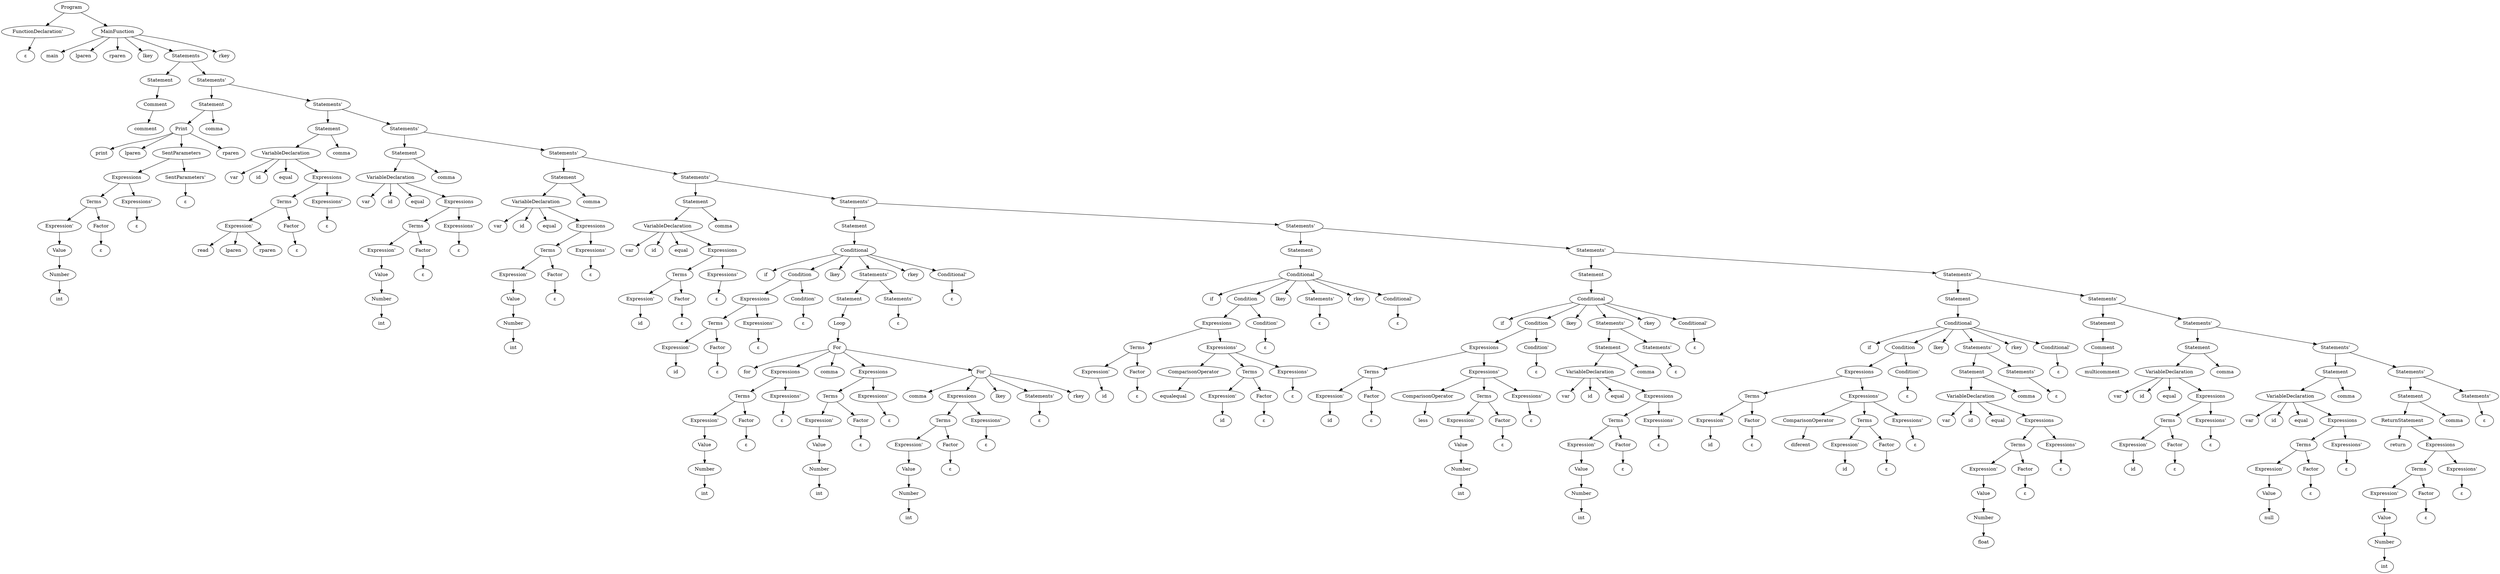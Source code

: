 digraph G {
440 [ label="Program" ];
442 [ label="FunctionDeclaration'" ];
440 -> 442;
443 [ label="MainFunction" ];
440 -> 443;
442 [ label="FunctionDeclaration'" ];
444 [ label="ε" ];
442 -> 444;
443 [ label="MainFunction" ];
445 [ label="main" ];
443 -> 445;
446 [ label="lparen" ];
443 -> 446;
447 [ label="rparen" ];
443 -> 447;
448 [ label="lkey" ];
443 -> 448;
449 [ label="Statements" ];
443 -> 449;
450 [ label="rkey" ];
443 -> 450;
446 [ label="lparen" ];
447 [ label="rparen" ];
448 [ label="lkey" ];
449 [ label="Statements" ];
451 [ label="Statement" ];
449 -> 451;
452 [ label="Statements'" ];
449 -> 452;
451 [ label="Statement" ];
453 [ label="Comment" ];
451 -> 453;
453 [ label="Comment" ];
454 [ label="comment" ];
453 -> 454;
452 [ label="Statements'" ];
455 [ label="Statement" ];
452 -> 455;
456 [ label="Statements'" ];
452 -> 456;
455 [ label="Statement" ];
457 [ label="Print" ];
455 -> 457;
458 [ label="comma" ];
455 -> 458;
457 [ label="Print" ];
459 [ label="print" ];
457 -> 459;
460 [ label="lparen" ];
457 -> 460;
461 [ label="SentParameters" ];
457 -> 461;
462 [ label="rparen" ];
457 -> 462;
460 [ label="lparen" ];
461 [ label="SentParameters" ];
463 [ label="Expressions" ];
461 -> 463;
464 [ label="SentParameters'" ];
461 -> 464;
463 [ label="Expressions" ];
465 [ label="Terms" ];
463 -> 465;
466 [ label="Expressions'" ];
463 -> 466;
465 [ label="Terms" ];
467 [ label="Expression'" ];
465 -> 467;
468 [ label="Factor" ];
465 -> 468;
467 [ label="Expression'" ];
469 [ label="Value" ];
467 -> 469;
469 [ label="Value" ];
470 [ label="Number" ];
469 -> 470;
470 [ label="Number" ];
471 [ label="int" ];
470 -> 471;
468 [ label="Factor" ];
472 [ label="ε" ];
468 -> 472;
466 [ label="Expressions'" ];
473 [ label="ε" ];
466 -> 473;
464 [ label="SentParameters'" ];
474 [ label="ε" ];
464 -> 474;
462 [ label="rparen" ];
458 [ label="comma" ];
456 [ label="Statements'" ];
475 [ label="Statement" ];
456 -> 475;
476 [ label="Statements'" ];
456 -> 476;
475 [ label="Statement" ];
477 [ label="VariableDeclaration" ];
475 -> 477;
478 [ label="comma" ];
475 -> 478;
477 [ label="VariableDeclaration" ];
479 [ label="var" ];
477 -> 479;
480 [ label="id" ];
477 -> 480;
481 [ label="equal" ];
477 -> 481;
482 [ label="Expressions" ];
477 -> 482;
480 [ label="id" ];
481 [ label="equal" ];
482 [ label="Expressions" ];
483 [ label="Terms" ];
482 -> 483;
484 [ label="Expressions'" ];
482 -> 484;
483 [ label="Terms" ];
485 [ label="Expression'" ];
483 -> 485;
486 [ label="Factor" ];
483 -> 486;
485 [ label="Expression'" ];
487 [ label="read" ];
485 -> 487;
488 [ label="lparen" ];
485 -> 488;
489 [ label="rparen" ];
485 -> 489;
488 [ label="lparen" ];
489 [ label="rparen" ];
486 [ label="Factor" ];
490 [ label="ε" ];
486 -> 490;
484 [ label="Expressions'" ];
491 [ label="ε" ];
484 -> 491;
478 [ label="comma" ];
476 [ label="Statements'" ];
492 [ label="Statement" ];
476 -> 492;
493 [ label="Statements'" ];
476 -> 493;
492 [ label="Statement" ];
494 [ label="VariableDeclaration" ];
492 -> 494;
495 [ label="comma" ];
492 -> 495;
494 [ label="VariableDeclaration" ];
496 [ label="var" ];
494 -> 496;
497 [ label="id" ];
494 -> 497;
498 [ label="equal" ];
494 -> 498;
499 [ label="Expressions" ];
494 -> 499;
497 [ label="id" ];
498 [ label="equal" ];
499 [ label="Expressions" ];
500 [ label="Terms" ];
499 -> 500;
501 [ label="Expressions'" ];
499 -> 501;
500 [ label="Terms" ];
502 [ label="Expression'" ];
500 -> 502;
503 [ label="Factor" ];
500 -> 503;
502 [ label="Expression'" ];
504 [ label="Value" ];
502 -> 504;
504 [ label="Value" ];
505 [ label="Number" ];
504 -> 505;
505 [ label="Number" ];
506 [ label="int" ];
505 -> 506;
503 [ label="Factor" ];
507 [ label="ε" ];
503 -> 507;
501 [ label="Expressions'" ];
508 [ label="ε" ];
501 -> 508;
495 [ label="comma" ];
493 [ label="Statements'" ];
509 [ label="Statement" ];
493 -> 509;
510 [ label="Statements'" ];
493 -> 510;
509 [ label="Statement" ];
511 [ label="VariableDeclaration" ];
509 -> 511;
512 [ label="comma" ];
509 -> 512;
511 [ label="VariableDeclaration" ];
513 [ label="var" ];
511 -> 513;
514 [ label="id" ];
511 -> 514;
515 [ label="equal" ];
511 -> 515;
516 [ label="Expressions" ];
511 -> 516;
514 [ label="id" ];
515 [ label="equal" ];
516 [ label="Expressions" ];
517 [ label="Terms" ];
516 -> 517;
518 [ label="Expressions'" ];
516 -> 518;
517 [ label="Terms" ];
519 [ label="Expression'" ];
517 -> 519;
520 [ label="Factor" ];
517 -> 520;
519 [ label="Expression'" ];
521 [ label="Value" ];
519 -> 521;
521 [ label="Value" ];
522 [ label="Number" ];
521 -> 522;
522 [ label="Number" ];
523 [ label="int" ];
522 -> 523;
520 [ label="Factor" ];
524 [ label="ε" ];
520 -> 524;
518 [ label="Expressions'" ];
525 [ label="ε" ];
518 -> 525;
512 [ label="comma" ];
510 [ label="Statements'" ];
526 [ label="Statement" ];
510 -> 526;
527 [ label="Statements'" ];
510 -> 527;
526 [ label="Statement" ];
528 [ label="VariableDeclaration" ];
526 -> 528;
529 [ label="comma" ];
526 -> 529;
528 [ label="VariableDeclaration" ];
530 [ label="var" ];
528 -> 530;
531 [ label="id" ];
528 -> 531;
532 [ label="equal" ];
528 -> 532;
533 [ label="Expressions" ];
528 -> 533;
531 [ label="id" ];
532 [ label="equal" ];
533 [ label="Expressions" ];
534 [ label="Terms" ];
533 -> 534;
535 [ label="Expressions'" ];
533 -> 535;
534 [ label="Terms" ];
536 [ label="Expression'" ];
534 -> 536;
537 [ label="Factor" ];
534 -> 537;
536 [ label="Expression'" ];
538 [ label="id" ];
536 -> 538;
537 [ label="Factor" ];
539 [ label="ε" ];
537 -> 539;
535 [ label="Expressions'" ];
540 [ label="ε" ];
535 -> 540;
529 [ label="comma" ];
527 [ label="Statements'" ];
541 [ label="Statement" ];
527 -> 541;
542 [ label="Statements'" ];
527 -> 542;
541 [ label="Statement" ];
543 [ label="Conditional" ];
541 -> 543;
543 [ label="Conditional" ];
544 [ label="if" ];
543 -> 544;
545 [ label="Condition" ];
543 -> 545;
546 [ label="lkey" ];
543 -> 546;
547 [ label="Statements'" ];
543 -> 547;
548 [ label="rkey" ];
543 -> 548;
549 [ label="Conditional'" ];
543 -> 549;
545 [ label="Condition" ];
550 [ label="Expressions" ];
545 -> 550;
551 [ label="Condition'" ];
545 -> 551;
550 [ label="Expressions" ];
552 [ label="Terms" ];
550 -> 552;
553 [ label="Expressions'" ];
550 -> 553;
552 [ label="Terms" ];
554 [ label="Expression'" ];
552 -> 554;
555 [ label="Factor" ];
552 -> 555;
554 [ label="Expression'" ];
556 [ label="id" ];
554 -> 556;
555 [ label="Factor" ];
557 [ label="ε" ];
555 -> 557;
553 [ label="Expressions'" ];
558 [ label="ε" ];
553 -> 558;
551 [ label="Condition'" ];
559 [ label="ε" ];
551 -> 559;
546 [ label="lkey" ];
547 [ label="Statements'" ];
560 [ label="Statement" ];
547 -> 560;
561 [ label="Statements'" ];
547 -> 561;
560 [ label="Statement" ];
562 [ label="Loop" ];
560 -> 562;
562 [ label="Loop" ];
563 [ label="For" ];
562 -> 563;
563 [ label="For" ];
564 [ label="for" ];
563 -> 564;
565 [ label="Expressions" ];
563 -> 565;
566 [ label="comma" ];
563 -> 566;
567 [ label="Expressions" ];
563 -> 567;
568 [ label="For'" ];
563 -> 568;
565 [ label="Expressions" ];
569 [ label="Terms" ];
565 -> 569;
570 [ label="Expressions'" ];
565 -> 570;
569 [ label="Terms" ];
571 [ label="Expression'" ];
569 -> 571;
572 [ label="Factor" ];
569 -> 572;
571 [ label="Expression'" ];
573 [ label="Value" ];
571 -> 573;
573 [ label="Value" ];
574 [ label="Number" ];
573 -> 574;
574 [ label="Number" ];
575 [ label="int" ];
574 -> 575;
572 [ label="Factor" ];
576 [ label="ε" ];
572 -> 576;
570 [ label="Expressions'" ];
577 [ label="ε" ];
570 -> 577;
566 [ label="comma" ];
567 [ label="Expressions" ];
578 [ label="Terms" ];
567 -> 578;
579 [ label="Expressions'" ];
567 -> 579;
578 [ label="Terms" ];
580 [ label="Expression'" ];
578 -> 580;
581 [ label="Factor" ];
578 -> 581;
580 [ label="Expression'" ];
582 [ label="Value" ];
580 -> 582;
582 [ label="Value" ];
583 [ label="Number" ];
582 -> 583;
583 [ label="Number" ];
584 [ label="int" ];
583 -> 584;
581 [ label="Factor" ];
585 [ label="ε" ];
581 -> 585;
579 [ label="Expressions'" ];
586 [ label="ε" ];
579 -> 586;
568 [ label="For'" ];
587 [ label="comma" ];
568 -> 587;
588 [ label="Expressions" ];
568 -> 588;
589 [ label="lkey" ];
568 -> 589;
590 [ label="Statements'" ];
568 -> 590;
591 [ label="rkey" ];
568 -> 591;
588 [ label="Expressions" ];
592 [ label="Terms" ];
588 -> 592;
593 [ label="Expressions'" ];
588 -> 593;
592 [ label="Terms" ];
594 [ label="Expression'" ];
592 -> 594;
595 [ label="Factor" ];
592 -> 595;
594 [ label="Expression'" ];
596 [ label="Value" ];
594 -> 596;
596 [ label="Value" ];
597 [ label="Number" ];
596 -> 597;
597 [ label="Number" ];
598 [ label="int" ];
597 -> 598;
595 [ label="Factor" ];
599 [ label="ε" ];
595 -> 599;
593 [ label="Expressions'" ];
600 [ label="ε" ];
593 -> 600;
589 [ label="lkey" ];
590 [ label="Statements'" ];
601 [ label="ε" ];
590 -> 601;
591 [ label="rkey" ];
561 [ label="Statements'" ];
602 [ label="ε" ];
561 -> 602;
548 [ label="rkey" ];
549 [ label="Conditional'" ];
603 [ label="ε" ];
549 -> 603;
542 [ label="Statements'" ];
604 [ label="Statement" ];
542 -> 604;
605 [ label="Statements'" ];
542 -> 605;
604 [ label="Statement" ];
606 [ label="Conditional" ];
604 -> 606;
606 [ label="Conditional" ];
607 [ label="if" ];
606 -> 607;
608 [ label="Condition" ];
606 -> 608;
609 [ label="lkey" ];
606 -> 609;
610 [ label="Statements'" ];
606 -> 610;
611 [ label="rkey" ];
606 -> 611;
612 [ label="Conditional'" ];
606 -> 612;
608 [ label="Condition" ];
613 [ label="Expressions" ];
608 -> 613;
614 [ label="Condition'" ];
608 -> 614;
613 [ label="Expressions" ];
615 [ label="Terms" ];
613 -> 615;
616 [ label="Expressions'" ];
613 -> 616;
615 [ label="Terms" ];
617 [ label="Expression'" ];
615 -> 617;
618 [ label="Factor" ];
615 -> 618;
617 [ label="Expression'" ];
619 [ label="id" ];
617 -> 619;
618 [ label="Factor" ];
620 [ label="ε" ];
618 -> 620;
616 [ label="Expressions'" ];
621 [ label="ComparisonOperator" ];
616 -> 621;
622 [ label="Terms" ];
616 -> 622;
623 [ label="Expressions'" ];
616 -> 623;
621 [ label="ComparisonOperator" ];
624 [ label="equalequal" ];
621 -> 624;
622 [ label="Terms" ];
625 [ label="Expression'" ];
622 -> 625;
626 [ label="Factor" ];
622 -> 626;
625 [ label="Expression'" ];
627 [ label="id" ];
625 -> 627;
626 [ label="Factor" ];
628 [ label="ε" ];
626 -> 628;
623 [ label="Expressions'" ];
629 [ label="ε" ];
623 -> 629;
614 [ label="Condition'" ];
630 [ label="ε" ];
614 -> 630;
609 [ label="lkey" ];
610 [ label="Statements'" ];
631 [ label="ε" ];
610 -> 631;
611 [ label="rkey" ];
612 [ label="Conditional'" ];
632 [ label="ε" ];
612 -> 632;
605 [ label="Statements'" ];
633 [ label="Statement" ];
605 -> 633;
634 [ label="Statements'" ];
605 -> 634;
633 [ label="Statement" ];
635 [ label="Conditional" ];
633 -> 635;
635 [ label="Conditional" ];
636 [ label="if" ];
635 -> 636;
637 [ label="Condition" ];
635 -> 637;
638 [ label="lkey" ];
635 -> 638;
639 [ label="Statements'" ];
635 -> 639;
640 [ label="rkey" ];
635 -> 640;
641 [ label="Conditional'" ];
635 -> 641;
637 [ label="Condition" ];
642 [ label="Expressions" ];
637 -> 642;
643 [ label="Condition'" ];
637 -> 643;
642 [ label="Expressions" ];
644 [ label="Terms" ];
642 -> 644;
645 [ label="Expressions'" ];
642 -> 645;
644 [ label="Terms" ];
646 [ label="Expression'" ];
644 -> 646;
647 [ label="Factor" ];
644 -> 647;
646 [ label="Expression'" ];
648 [ label="id" ];
646 -> 648;
647 [ label="Factor" ];
649 [ label="ε" ];
647 -> 649;
645 [ label="Expressions'" ];
650 [ label="ComparisonOperator" ];
645 -> 650;
651 [ label="Terms" ];
645 -> 651;
652 [ label="Expressions'" ];
645 -> 652;
650 [ label="ComparisonOperator" ];
653 [ label="less" ];
650 -> 653;
651 [ label="Terms" ];
654 [ label="Expression'" ];
651 -> 654;
655 [ label="Factor" ];
651 -> 655;
654 [ label="Expression'" ];
656 [ label="Value" ];
654 -> 656;
656 [ label="Value" ];
657 [ label="Number" ];
656 -> 657;
657 [ label="Number" ];
658 [ label="int" ];
657 -> 658;
655 [ label="Factor" ];
659 [ label="ε" ];
655 -> 659;
652 [ label="Expressions'" ];
660 [ label="ε" ];
652 -> 660;
643 [ label="Condition'" ];
661 [ label="ε" ];
643 -> 661;
638 [ label="lkey" ];
639 [ label="Statements'" ];
662 [ label="Statement" ];
639 -> 662;
663 [ label="Statements'" ];
639 -> 663;
662 [ label="Statement" ];
664 [ label="VariableDeclaration" ];
662 -> 664;
665 [ label="comma" ];
662 -> 665;
664 [ label="VariableDeclaration" ];
666 [ label="var" ];
664 -> 666;
667 [ label="id" ];
664 -> 667;
668 [ label="equal" ];
664 -> 668;
669 [ label="Expressions" ];
664 -> 669;
667 [ label="id" ];
668 [ label="equal" ];
669 [ label="Expressions" ];
670 [ label="Terms" ];
669 -> 670;
671 [ label="Expressions'" ];
669 -> 671;
670 [ label="Terms" ];
672 [ label="Expression'" ];
670 -> 672;
673 [ label="Factor" ];
670 -> 673;
672 [ label="Expression'" ];
674 [ label="Value" ];
672 -> 674;
674 [ label="Value" ];
675 [ label="Number" ];
674 -> 675;
675 [ label="Number" ];
676 [ label="int" ];
675 -> 676;
673 [ label="Factor" ];
677 [ label="ε" ];
673 -> 677;
671 [ label="Expressions'" ];
678 [ label="ε" ];
671 -> 678;
665 [ label="comma" ];
663 [ label="Statements'" ];
679 [ label="ε" ];
663 -> 679;
640 [ label="rkey" ];
641 [ label="Conditional'" ];
680 [ label="ε" ];
641 -> 680;
634 [ label="Statements'" ];
681 [ label="Statement" ];
634 -> 681;
682 [ label="Statements'" ];
634 -> 682;
681 [ label="Statement" ];
683 [ label="Conditional" ];
681 -> 683;
683 [ label="Conditional" ];
684 [ label="if" ];
683 -> 684;
685 [ label="Condition" ];
683 -> 685;
686 [ label="lkey" ];
683 -> 686;
687 [ label="Statements'" ];
683 -> 687;
688 [ label="rkey" ];
683 -> 688;
689 [ label="Conditional'" ];
683 -> 689;
685 [ label="Condition" ];
690 [ label="Expressions" ];
685 -> 690;
691 [ label="Condition'" ];
685 -> 691;
690 [ label="Expressions" ];
692 [ label="Terms" ];
690 -> 692;
693 [ label="Expressions'" ];
690 -> 693;
692 [ label="Terms" ];
694 [ label="Expression'" ];
692 -> 694;
695 [ label="Factor" ];
692 -> 695;
694 [ label="Expression'" ];
696 [ label="id" ];
694 -> 696;
695 [ label="Factor" ];
697 [ label="ε" ];
695 -> 697;
693 [ label="Expressions'" ];
698 [ label="ComparisonOperator" ];
693 -> 698;
699 [ label="Terms" ];
693 -> 699;
700 [ label="Expressions'" ];
693 -> 700;
698 [ label="ComparisonOperator" ];
701 [ label="diferent" ];
698 -> 701;
699 [ label="Terms" ];
702 [ label="Expression'" ];
699 -> 702;
703 [ label="Factor" ];
699 -> 703;
702 [ label="Expression'" ];
704 [ label="id" ];
702 -> 704;
703 [ label="Factor" ];
705 [ label="ε" ];
703 -> 705;
700 [ label="Expressions'" ];
706 [ label="ε" ];
700 -> 706;
691 [ label="Condition'" ];
707 [ label="ε" ];
691 -> 707;
686 [ label="lkey" ];
687 [ label="Statements'" ];
708 [ label="Statement" ];
687 -> 708;
709 [ label="Statements'" ];
687 -> 709;
708 [ label="Statement" ];
710 [ label="VariableDeclaration" ];
708 -> 710;
711 [ label="comma" ];
708 -> 711;
710 [ label="VariableDeclaration" ];
712 [ label="var" ];
710 -> 712;
713 [ label="id" ];
710 -> 713;
714 [ label="equal" ];
710 -> 714;
715 [ label="Expressions" ];
710 -> 715;
713 [ label="id" ];
714 [ label="equal" ];
715 [ label="Expressions" ];
716 [ label="Terms" ];
715 -> 716;
717 [ label="Expressions'" ];
715 -> 717;
716 [ label="Terms" ];
718 [ label="Expression'" ];
716 -> 718;
719 [ label="Factor" ];
716 -> 719;
718 [ label="Expression'" ];
720 [ label="Value" ];
718 -> 720;
720 [ label="Value" ];
721 [ label="Number" ];
720 -> 721;
721 [ label="Number" ];
722 [ label="float" ];
721 -> 722;
719 [ label="Factor" ];
723 [ label="ε" ];
719 -> 723;
717 [ label="Expressions'" ];
724 [ label="ε" ];
717 -> 724;
711 [ label="comma" ];
709 [ label="Statements'" ];
725 [ label="ε" ];
709 -> 725;
688 [ label="rkey" ];
689 [ label="Conditional'" ];
726 [ label="ε" ];
689 -> 726;
682 [ label="Statements'" ];
727 [ label="Statement" ];
682 -> 727;
728 [ label="Statements'" ];
682 -> 728;
727 [ label="Statement" ];
729 [ label="Comment" ];
727 -> 729;
729 [ label="Comment" ];
730 [ label="multicomment" ];
729 -> 730;
728 [ label="Statements'" ];
731 [ label="Statement" ];
728 -> 731;
732 [ label="Statements'" ];
728 -> 732;
731 [ label="Statement" ];
733 [ label="VariableDeclaration" ];
731 -> 733;
734 [ label="comma" ];
731 -> 734;
733 [ label="VariableDeclaration" ];
735 [ label="var" ];
733 -> 735;
736 [ label="id" ];
733 -> 736;
737 [ label="equal" ];
733 -> 737;
738 [ label="Expressions" ];
733 -> 738;
736 [ label="id" ];
737 [ label="equal" ];
738 [ label="Expressions" ];
739 [ label="Terms" ];
738 -> 739;
740 [ label="Expressions'" ];
738 -> 740;
739 [ label="Terms" ];
741 [ label="Expression'" ];
739 -> 741;
742 [ label="Factor" ];
739 -> 742;
741 [ label="Expression'" ];
743 [ label="id" ];
741 -> 743;
742 [ label="Factor" ];
744 [ label="ε" ];
742 -> 744;
740 [ label="Expressions'" ];
745 [ label="ε" ];
740 -> 745;
734 [ label="comma" ];
732 [ label="Statements'" ];
746 [ label="Statement" ];
732 -> 746;
747 [ label="Statements'" ];
732 -> 747;
746 [ label="Statement" ];
748 [ label="VariableDeclaration" ];
746 -> 748;
749 [ label="comma" ];
746 -> 749;
748 [ label="VariableDeclaration" ];
750 [ label="var" ];
748 -> 750;
751 [ label="id" ];
748 -> 751;
752 [ label="equal" ];
748 -> 752;
753 [ label="Expressions" ];
748 -> 753;
751 [ label="id" ];
752 [ label="equal" ];
753 [ label="Expressions" ];
754 [ label="Terms" ];
753 -> 754;
755 [ label="Expressions'" ];
753 -> 755;
754 [ label="Terms" ];
756 [ label="Expression'" ];
754 -> 756;
757 [ label="Factor" ];
754 -> 757;
756 [ label="Expression'" ];
758 [ label="Value" ];
756 -> 758;
758 [ label="Value" ];
759 [ label="null" ];
758 -> 759;
757 [ label="Factor" ];
760 [ label="ε" ];
757 -> 760;
755 [ label="Expressions'" ];
761 [ label="ε" ];
755 -> 761;
749 [ label="comma" ];
747 [ label="Statements'" ];
762 [ label="Statement" ];
747 -> 762;
763 [ label="Statements'" ];
747 -> 763;
762 [ label="Statement" ];
764 [ label="ReturnStatement" ];
762 -> 764;
765 [ label="comma" ];
762 -> 765;
764 [ label="ReturnStatement" ];
766 [ label="return" ];
764 -> 766;
767 [ label="Expressions" ];
764 -> 767;
767 [ label="Expressions" ];
768 [ label="Terms" ];
767 -> 768;
769 [ label="Expressions'" ];
767 -> 769;
768 [ label="Terms" ];
770 [ label="Expression'" ];
768 -> 770;
771 [ label="Factor" ];
768 -> 771;
770 [ label="Expression'" ];
772 [ label="Value" ];
770 -> 772;
772 [ label="Value" ];
773 [ label="Number" ];
772 -> 773;
773 [ label="Number" ];
774 [ label="int" ];
773 -> 774;
771 [ label="Factor" ];
775 [ label="ε" ];
771 -> 775;
769 [ label="Expressions'" ];
776 [ label="ε" ];
769 -> 776;
765 [ label="comma" ];
763 [ label="Statements'" ];
777 [ label="ε" ];
763 -> 777;
450 [ label="rkey" ];
}